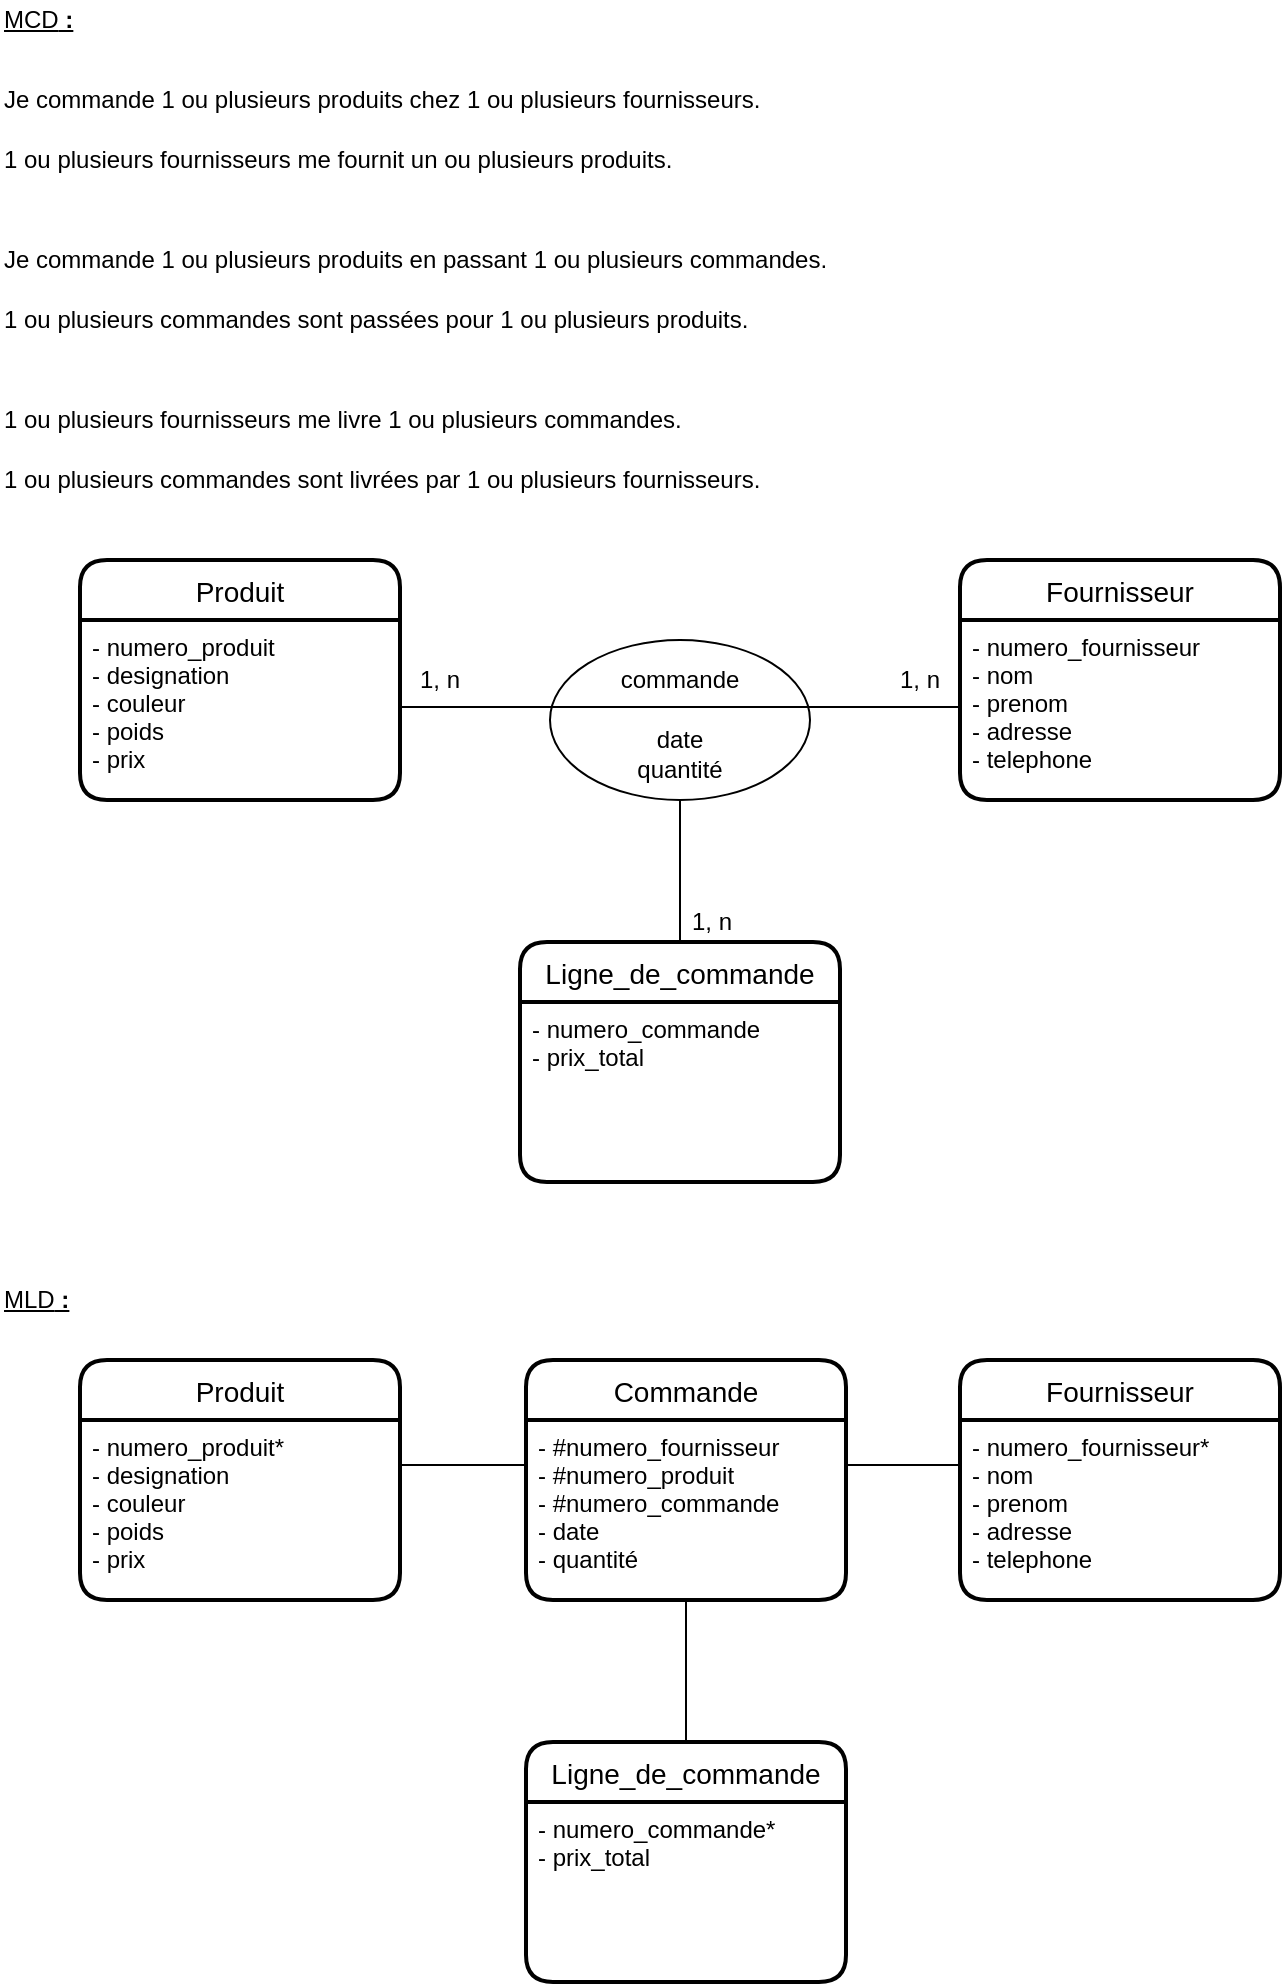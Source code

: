 <mxfile version="13.0.7" type="device"><diagram id="B6zxRXtmeFe5eU2mQFdb" name="Page-1"><mxGraphModel dx="1955" dy="995" grid="1" gridSize="10" guides="1" tooltips="1" connect="1" arrows="1" fold="1" page="1" pageScale="1" pageWidth="827" pageHeight="1169" math="0" shadow="0"><root><mxCell id="0"/><mxCell id="1" parent="0"/><mxCell id="foCaDXcXrIHfc_TJnos8-2" value="" style="ellipse;whiteSpace=wrap;html=1;" vertex="1" parent="1"><mxGeometry x="355" y="360" width="130" height="80" as="geometry"/></mxCell><mxCell id="foCaDXcXrIHfc_TJnos8-1" value="&lt;u&gt;MCD&lt;b&gt;&amp;nbsp;:&lt;/b&gt;&lt;/u&gt;" style="text;html=1;strokeColor=none;fillColor=none;align=left;verticalAlign=middle;whiteSpace=wrap;rounded=0;" vertex="1" parent="1"><mxGeometry x="80" y="40" width="330" height="20" as="geometry"/></mxCell><mxCell id="foCaDXcXrIHfc_TJnos8-3" value="" style="endArrow=none;html=1;exitX=1;exitY=0.5;exitDx=0;exitDy=0;" edge="1" parent="1"><mxGeometry width="50" height="50" relative="1" as="geometry"><mxPoint x="280" y="393.5" as="sourcePoint"/><mxPoint x="560" y="393.5" as="targetPoint"/></mxGeometry></mxCell><mxCell id="foCaDXcXrIHfc_TJnos8-4" value="commande" style="text;html=1;strokeColor=none;fillColor=none;align=center;verticalAlign=middle;whiteSpace=wrap;rounded=0;" vertex="1" parent="1"><mxGeometry x="400" y="370" width="40" height="20" as="geometry"/></mxCell><mxCell id="foCaDXcXrIHfc_TJnos8-6" value="1, n" style="text;html=1;strokeColor=none;fillColor=none;align=center;verticalAlign=middle;whiteSpace=wrap;rounded=0;" vertex="1" parent="1"><mxGeometry x="280" y="370" width="40" height="20" as="geometry"/></mxCell><mxCell id="foCaDXcXrIHfc_TJnos8-7" value="1, n" style="text;html=1;strokeColor=none;fillColor=none;align=center;verticalAlign=middle;whiteSpace=wrap;rounded=0;" vertex="1" parent="1"><mxGeometry x="520" y="370" width="40" height="20" as="geometry"/></mxCell><mxCell id="foCaDXcXrIHfc_TJnos8-20" value="&lt;u&gt;MLD&lt;b&gt;&amp;nbsp;:&lt;/b&gt;&lt;/u&gt;" style="text;html=1;strokeColor=none;fillColor=none;align=left;verticalAlign=middle;whiteSpace=wrap;rounded=0;" vertex="1" parent="1"><mxGeometry x="80" y="680" width="330" height="20" as="geometry"/></mxCell><mxCell id="foCaDXcXrIHfc_TJnos8-24" value="Je commande 1 ou plusieurs produits chez 1 ou plusieurs fournisseurs." style="text;html=1;strokeColor=none;fillColor=none;align=left;verticalAlign=middle;whiteSpace=wrap;rounded=0;" vertex="1" parent="1"><mxGeometry x="80" y="80" width="406" height="20" as="geometry"/></mxCell><mxCell id="foCaDXcXrIHfc_TJnos8-91" value="" style="edgeStyle=orthogonalEdgeStyle;rounded=0;orthogonalLoop=1;jettySize=auto;html=1;" edge="1" parent="1" source="foCaDXcXrIHfc_TJnos8-59" target="foCaDXcXrIHfc_TJnos8-56"><mxGeometry relative="1" as="geometry"/></mxCell><mxCell id="foCaDXcXrIHfc_TJnos8-59" value="1, n" style="text;html=1;strokeColor=none;fillColor=none;align=center;verticalAlign=middle;whiteSpace=wrap;rounded=0;" vertex="1" parent="1"><mxGeometry x="416" y="491" width="40" height="20" as="geometry"/></mxCell><mxCell id="foCaDXcXrIHfc_TJnos8-58" value="" style="endArrow=none;html=1;exitX=0.5;exitY=0;exitDx=0;exitDy=0;entryX=0.5;entryY=1;entryDx=0;entryDy=0;" edge="1" parent="1" source="foCaDXcXrIHfc_TJnos8-55" target="foCaDXcXrIHfc_TJnos8-2"><mxGeometry width="50" height="50" relative="1" as="geometry"><mxPoint x="736" y="471" as="sourcePoint"/><mxPoint x="356" y="390" as="targetPoint"/></mxGeometry></mxCell><mxCell id="foCaDXcXrIHfc_TJnos8-73" value="Je commande 1 ou plusieurs produits en passant 1 ou plusieurs commandes." style="text;html=1;strokeColor=none;fillColor=none;align=left;verticalAlign=middle;whiteSpace=wrap;rounded=0;" vertex="1" parent="1"><mxGeometry x="80" y="160" width="426" height="20" as="geometry"/></mxCell><mxCell id="foCaDXcXrIHfc_TJnos8-74" value="1 ou plusieurs commandes sont passées pour 1 ou plusieurs produits." style="text;html=1;strokeColor=none;fillColor=none;align=left;verticalAlign=middle;whiteSpace=wrap;rounded=0;" vertex="1" parent="1"><mxGeometry x="80" y="190" width="460" height="20" as="geometry"/></mxCell><mxCell id="foCaDXcXrIHfc_TJnos8-75" value="1 ou plusieurs fournisseurs me fournit un ou plusieurs produits." style="text;html=1;strokeColor=none;fillColor=none;align=left;verticalAlign=middle;whiteSpace=wrap;rounded=0;" vertex="1" parent="1"><mxGeometry x="80" y="110" width="380" height="20" as="geometry"/></mxCell><mxCell id="foCaDXcXrIHfc_TJnos8-77" value="1 ou plusieurs fournisseurs me livre 1 ou plusieurs commandes." style="text;html=1;strokeColor=none;fillColor=none;align=left;verticalAlign=middle;whiteSpace=wrap;rounded=0;" vertex="1" parent="1"><mxGeometry x="80" y="240" width="426" height="20" as="geometry"/></mxCell><mxCell id="foCaDXcXrIHfc_TJnos8-78" value="1 ou plusieurs commandes sont livrées par 1 ou plusieurs fournisseurs." style="text;html=1;strokeColor=none;fillColor=none;align=left;verticalAlign=middle;whiteSpace=wrap;rounded=0;" vertex="1" parent="1"><mxGeometry x="80" y="270" width="460" height="20" as="geometry"/></mxCell><mxCell id="foCaDXcXrIHfc_TJnos8-99" value="date&lt;br&gt;quantité" style="text;html=1;strokeColor=none;fillColor=none;align=center;verticalAlign=middle;whiteSpace=wrap;rounded=0;" vertex="1" parent="1"><mxGeometry x="400" y="407" width="40" height="20" as="geometry"/></mxCell><mxCell id="foCaDXcXrIHfc_TJnos8-120" value="" style="endArrow=none;html=1;entryX=0;entryY=0.25;entryDx=0;entryDy=0;exitX=1;exitY=0.25;exitDx=0;exitDy=0;" edge="1" parent="1" target="foCaDXcXrIHfc_TJnos8-128" source="foCaDXcXrIHfc_TJnos8-124"><mxGeometry width="50" height="50" relative="1" as="geometry"><mxPoint x="299" y="800" as="sourcePoint"/><mxPoint x="309" y="800" as="targetPoint"/></mxGeometry></mxCell><mxCell id="foCaDXcXrIHfc_TJnos8-121" value="" style="edgeStyle=orthogonalEdgeStyle;rounded=0;orthogonalLoop=1;jettySize=auto;html=1;" edge="1" parent="1" target="foCaDXcXrIHfc_TJnos8-130"><mxGeometry relative="1" as="geometry"><mxPoint x="436" y="911" as="sourcePoint"/></mxGeometry></mxCell><mxCell id="foCaDXcXrIHfc_TJnos8-122" value="" style="endArrow=none;html=1;exitX=0.5;exitY=0;exitDx=0;exitDy=0;entryX=0.5;entryY=1;entryDx=0;entryDy=0;" edge="1" parent="1" source="foCaDXcXrIHfc_TJnos8-129" target="foCaDXcXrIHfc_TJnos8-128"><mxGeometry width="50" height="50" relative="1" as="geometry"><mxPoint x="736" y="871" as="sourcePoint"/><mxPoint x="423" y="870" as="targetPoint"/></mxGeometry></mxCell><mxCell id="foCaDXcXrIHfc_TJnos8-131" value="" style="endArrow=none;html=1;entryX=1;entryY=0.25;entryDx=0;entryDy=0;exitX=0;exitY=0.25;exitDx=0;exitDy=0;" edge="1" parent="1" target="foCaDXcXrIHfc_TJnos8-128" source="foCaDXcXrIHfc_TJnos8-126"><mxGeometry width="50" height="50" relative="1" as="geometry"><mxPoint x="539" y="810" as="sourcePoint"/><mxPoint x="49" y="860" as="targetPoint"/></mxGeometry></mxCell><mxCell id="foCaDXcXrIHfc_TJnos8-37" value="Produit" style="swimlane;childLayout=stackLayout;horizontal=1;startSize=30;horizontalStack=0;rounded=1;fontSize=14;fontStyle=0;strokeWidth=2;resizeParent=0;resizeLast=1;shadow=0;dashed=0;align=center;" vertex="1" parent="1"><mxGeometry x="120" y="320" width="160" height="120" as="geometry"/></mxCell><mxCell id="foCaDXcXrIHfc_TJnos8-38" value="- numero_produit&#10;- designation&#10;- couleur&#10;- poids&#10;- prix" style="align=left;strokeColor=none;fillColor=none;spacingLeft=4;fontSize=12;verticalAlign=top;resizable=0;rotatable=0;part=1;" vertex="1" parent="foCaDXcXrIHfc_TJnos8-37"><mxGeometry y="30" width="160" height="90" as="geometry"/></mxCell><mxCell id="foCaDXcXrIHfc_TJnos8-39" value="Fournisseur" style="swimlane;childLayout=stackLayout;horizontal=1;startSize=30;horizontalStack=0;rounded=1;fontSize=14;fontStyle=0;strokeWidth=2;resizeParent=0;resizeLast=1;shadow=0;dashed=0;align=center;" vertex="1" parent="1"><mxGeometry x="560" y="320" width="160" height="120" as="geometry"/></mxCell><mxCell id="foCaDXcXrIHfc_TJnos8-40" value="- numero_fournisseur&#10;- nom&#10;- prenom&#10;- adresse&#10;- telephone" style="align=left;strokeColor=none;fillColor=none;spacingLeft=4;fontSize=12;verticalAlign=top;resizable=0;rotatable=0;part=1;" vertex="1" parent="foCaDXcXrIHfc_TJnos8-39"><mxGeometry y="30" width="160" height="90" as="geometry"/></mxCell><mxCell id="foCaDXcXrIHfc_TJnos8-55" value="Ligne_de_commande" style="swimlane;childLayout=stackLayout;horizontal=1;startSize=30;horizontalStack=0;rounded=1;fontSize=14;fontStyle=0;strokeWidth=2;resizeParent=0;resizeLast=1;shadow=0;dashed=0;align=center;" vertex="1" parent="1"><mxGeometry x="340" y="511" width="160" height="120" as="geometry"/></mxCell><mxCell id="foCaDXcXrIHfc_TJnos8-56" value="- numero_commande&#10;- prix_total&#10;" style="align=left;strokeColor=none;fillColor=none;spacingLeft=4;fontSize=12;verticalAlign=top;resizable=0;rotatable=0;part=1;" vertex="1" parent="foCaDXcXrIHfc_TJnos8-55"><mxGeometry y="30" width="160" height="90" as="geometry"/></mxCell><mxCell id="foCaDXcXrIHfc_TJnos8-123" value="Produit" style="swimlane;childLayout=stackLayout;horizontal=1;startSize=30;horizontalStack=0;rounded=1;fontSize=14;fontStyle=0;strokeWidth=2;resizeParent=0;resizeLast=1;shadow=0;dashed=0;align=center;" vertex="1" parent="1"><mxGeometry x="120" y="720" width="160" height="120" as="geometry"/></mxCell><mxCell id="foCaDXcXrIHfc_TJnos8-124" value="- numero_produit*&#10;- designation&#10;- couleur&#10;- poids&#10;- prix" style="align=left;strokeColor=none;fillColor=none;spacingLeft=4;fontSize=12;verticalAlign=top;resizable=0;rotatable=0;part=1;" vertex="1" parent="foCaDXcXrIHfc_TJnos8-123"><mxGeometry y="30" width="160" height="90" as="geometry"/></mxCell><mxCell id="foCaDXcXrIHfc_TJnos8-125" value="Fournisseur" style="swimlane;childLayout=stackLayout;horizontal=1;startSize=30;horizontalStack=0;rounded=1;fontSize=14;fontStyle=0;strokeWidth=2;resizeParent=0;resizeLast=1;shadow=0;dashed=0;align=center;" vertex="1" parent="1"><mxGeometry x="560" y="720" width="160" height="120" as="geometry"/></mxCell><mxCell id="foCaDXcXrIHfc_TJnos8-126" value="- numero_fournisseur*&#10;- nom&#10;- prenom&#10;- adresse&#10;- telephone" style="align=left;strokeColor=none;fillColor=none;spacingLeft=4;fontSize=12;verticalAlign=top;resizable=0;rotatable=0;part=1;" vertex="1" parent="foCaDXcXrIHfc_TJnos8-125"><mxGeometry y="30" width="160" height="90" as="geometry"/></mxCell><mxCell id="foCaDXcXrIHfc_TJnos8-127" value="Commande" style="swimlane;childLayout=stackLayout;horizontal=1;startSize=30;horizontalStack=0;rounded=1;fontSize=14;fontStyle=0;strokeWidth=2;resizeParent=0;resizeLast=1;shadow=0;dashed=0;align=center;" vertex="1" parent="1"><mxGeometry x="343" y="720" width="160" height="120" as="geometry"/></mxCell><mxCell id="foCaDXcXrIHfc_TJnos8-128" value="- #numero_fournisseur&#10;- #numero_produit&#10;- #numero_commande&#10;- date&#10;- quantité" style="align=left;strokeColor=none;fillColor=none;spacingLeft=4;fontSize=12;verticalAlign=top;resizable=0;rotatable=0;part=1;" vertex="1" parent="foCaDXcXrIHfc_TJnos8-127"><mxGeometry y="30" width="160" height="90" as="geometry"/></mxCell><mxCell id="foCaDXcXrIHfc_TJnos8-129" value="Ligne_de_commande" style="swimlane;childLayout=stackLayout;horizontal=1;startSize=30;horizontalStack=0;rounded=1;fontSize=14;fontStyle=0;strokeWidth=2;resizeParent=0;resizeLast=1;shadow=0;dashed=0;align=center;" vertex="1" parent="1"><mxGeometry x="343" y="911" width="160" height="120" as="geometry"/></mxCell><mxCell id="foCaDXcXrIHfc_TJnos8-130" value="- numero_commande*&#10;- prix_total&#10;" style="align=left;strokeColor=none;fillColor=none;spacingLeft=4;fontSize=12;verticalAlign=top;resizable=0;rotatable=0;part=1;" vertex="1" parent="foCaDXcXrIHfc_TJnos8-129"><mxGeometry y="30" width="160" height="90" as="geometry"/></mxCell></root></mxGraphModel></diagram></mxfile>